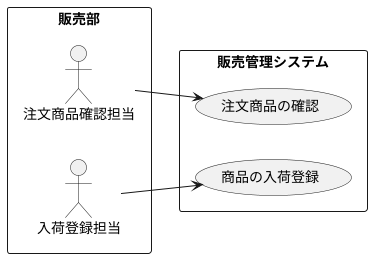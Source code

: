 @startuml ユースケース図
left to right direction
' actor 販売部
rectangle 販売部{
actor 注文商品確認担当
actor 入荷登録担当
}
rectangle 販売管理システム{
 usecase 注文商品の確認
 usecase 商品の入荷登録
}

注文商品確認担当 --> 注文商品の確認
入荷登録担当 --> 商品の入荷登録

@enduml